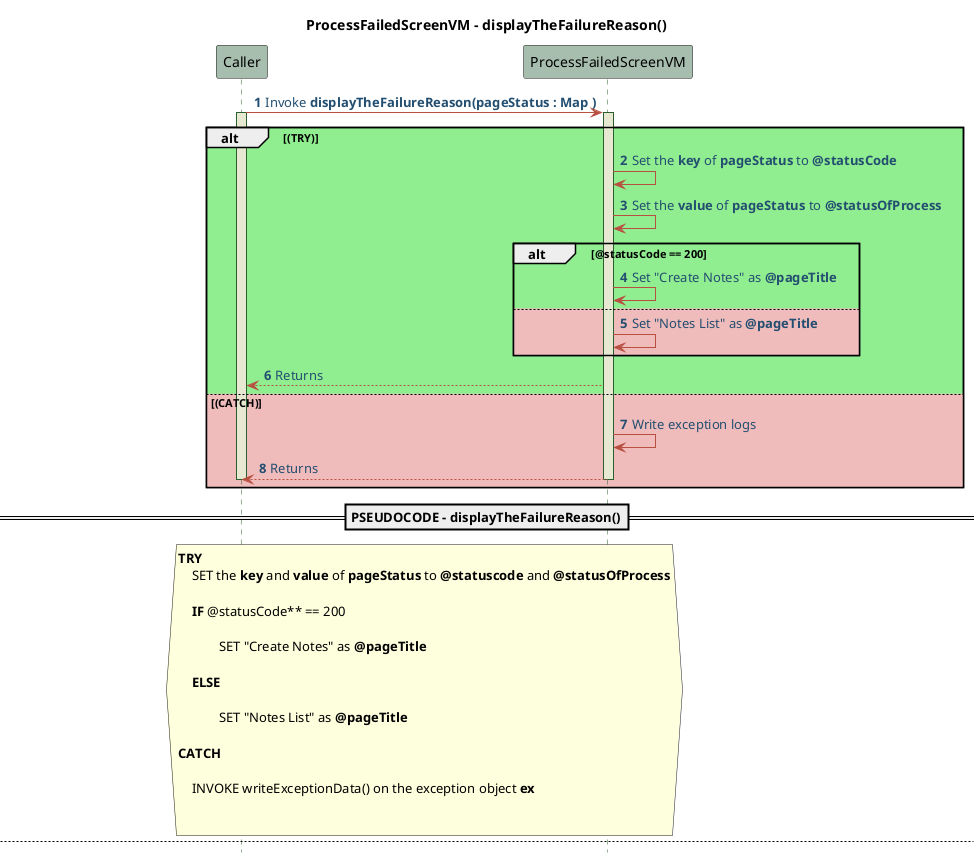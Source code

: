 @startuml ProcessFailedScreenVM - sequence - Pseudo 
!define POSITIVERESPONSE 90EE90

!define NEGATIVEERESPONSE EFBBBB

!define NUETRALRESPONSE F2DC79

skinparam sequence{
    ParticipantBackgroundColor #A7BEAE

    LifeLineBackgroundColor #E7E8D1

    LifeLineBorderColor #2C5F2D

    ActorBackgroundColor #FC766AFF

    ActorBorderColor #FC766AFF

    ArrowColor #B85042

    ArrowFontColor #234E70

}

title ProcessFailedScreenVM - displayTheFailureReason() 
autonumber 1
hide footbox 
Caller -> ProcessFailedScreenVM : Invoke **displayTheFailureReason(pageStatus : Map )**
activate Caller 
activate ProcessFailedScreenVM 
alt #POSITIVERESPONSE (TRY)
ProcessFailedScreenVM -> ProcessFailedScreenVM : Set the **key** of **pageStatus** to **@statusCode**
ProcessFailedScreenVM -> ProcessFailedScreenVM : Set the **value** of **pageStatus** to **@statusOfProcess**
alt #POSITIVERESPONSE **@statusCode** == 200
    ProcessFailedScreenVM -> ProcessFailedScreenVM : Set "Create Notes" as **@pageTitle**
Else #NEGATIVEERESPONSE
    ProcessFailedScreenVM -> ProcessFailedScreenVM : Set "Notes List" as **@pageTitle**
end 
ProcessFailedScreenVM --> Caller : Returns 
else #NEGATIVEERESPONSE (CATCH)
ProcessFailedScreenVM -> ProcessFailedScreenVM : Write exception logs
ProcessFailedScreenVM --> Caller : Returns
deactivate Caller 
deactivate ProcessFailedScreenVM 
end 

==PSEUDOCODE - displayTheFailureReason()==
hnote across 
    **TRY** 
        SET the **key** and **value** of **pageStatus** to **@statuscode** and **@statusOfProcess**

        **IF **@statusCode** == 200

                SET "Create Notes" as **@pageTitle**

        **ELSE**
    
                SET "Notes List" as **@pageTitle**
        
    **CATCH** 

        INVOKE writeExceptionData() on the exception object **ex**


end hnote 


newpage ProcessFailedScreenVM - navigateToHomeScreen()
autonumber 1
hide footbox 
Caller -> ProcessFailedScreenVM : Invoke **navigateToHomeScreen()**
activate Caller 
activate ProcessFailedScreenVM
alt #POSITIVERESPONSE (TRY)
ProcessFailedScreenVM -> ProcessFailedScreenVM : Navigate to **HomeScreen**
ProcessFailedScreenVM --> Caller : Returns
else #NEGATIVEERESPONSE (CATCH)
ProcessFailedScreenVM -> ProcessFailedScreenVM : Write exception logs
ProcessFailedScreenVM --> Caller : Returns
deactivate Caller 
deactivate ProcessFailedScreenVM 
end 

==PSEUDOCODE - navigateToHomeScreen()==
hnote across 
    **TRY**

        ADD the event **navigatorPush** to the **navigationStream** object with parameter **(pageconfig: HomeScreen.pageconfig, data: null)**
        
    **CATCH** 

        INVOKE **writeExceptionData()** on the exception object **ex**
end hnote 
@enduml 